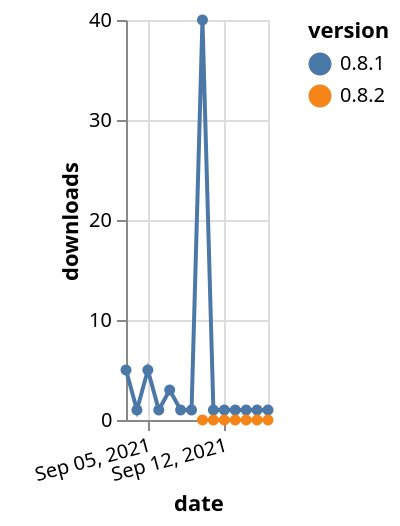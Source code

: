 {"$schema": "https://vega.github.io/schema/vega-lite/v5.json", "description": "A simple bar chart with embedded data.", "data": {"values": [{"date": "2021-09-03", "total": 19, "delta": 5, "version": "0.8.1"}, {"date": "2021-09-04", "total": 20, "delta": 1, "version": "0.8.1"}, {"date": "2021-09-05", "total": 25, "delta": 5, "version": "0.8.1"}, {"date": "2021-09-06", "total": 26, "delta": 1, "version": "0.8.1"}, {"date": "2021-09-07", "total": 29, "delta": 3, "version": "0.8.1"}, {"date": "2021-09-08", "total": 30, "delta": 1, "version": "0.8.1"}, {"date": "2021-09-09", "total": 31, "delta": 1, "version": "0.8.1"}, {"date": "2021-09-10", "total": 71, "delta": 40, "version": "0.8.1"}, {"date": "2021-09-11", "total": 72, "delta": 1, "version": "0.8.1"}, {"date": "2021-09-12", "total": 73, "delta": 1, "version": "0.8.1"}, {"date": "2021-09-13", "total": 74, "delta": 1, "version": "0.8.1"}, {"date": "2021-09-14", "total": 75, "delta": 1, "version": "0.8.1"}, {"date": "2021-09-15", "total": 76, "delta": 1, "version": "0.8.1"}, {"date": "2021-09-16", "total": 77, "delta": 1, "version": "0.8.1"}, {"date": "2021-09-10", "total": 6, "delta": 0, "version": "0.8.2"}, {"date": "2021-09-11", "total": 53, "delta": 0, "version": "0.8.2"}, {"date": "2021-09-12", "total": 80, "delta": 0, "version": "0.8.2"}, {"date": "2021-09-13", "total": 104, "delta": 0, "version": "0.8.2"}, {"date": "2021-09-14", "total": 119, "delta": 0, "version": "0.8.2"}, {"date": "2021-09-15", "total": 146, "delta": 0, "version": "0.8.2"}, {"date": "2021-09-16", "total": 148, "delta": 0, "version": "0.8.2"}]}, "width": "container", "mark": {"type": "line", "point": {"filled": true}}, "encoding": {"x": {"field": "date", "type": "temporal", "timeUnit": "yearmonthdate", "title": "date", "axis": {"labelAngle": -15}}, "y": {"field": "delta", "type": "quantitative", "title": "downloads"}, "color": {"field": "version", "type": "nominal"}, "tooltip": {"field": "delta"}}}